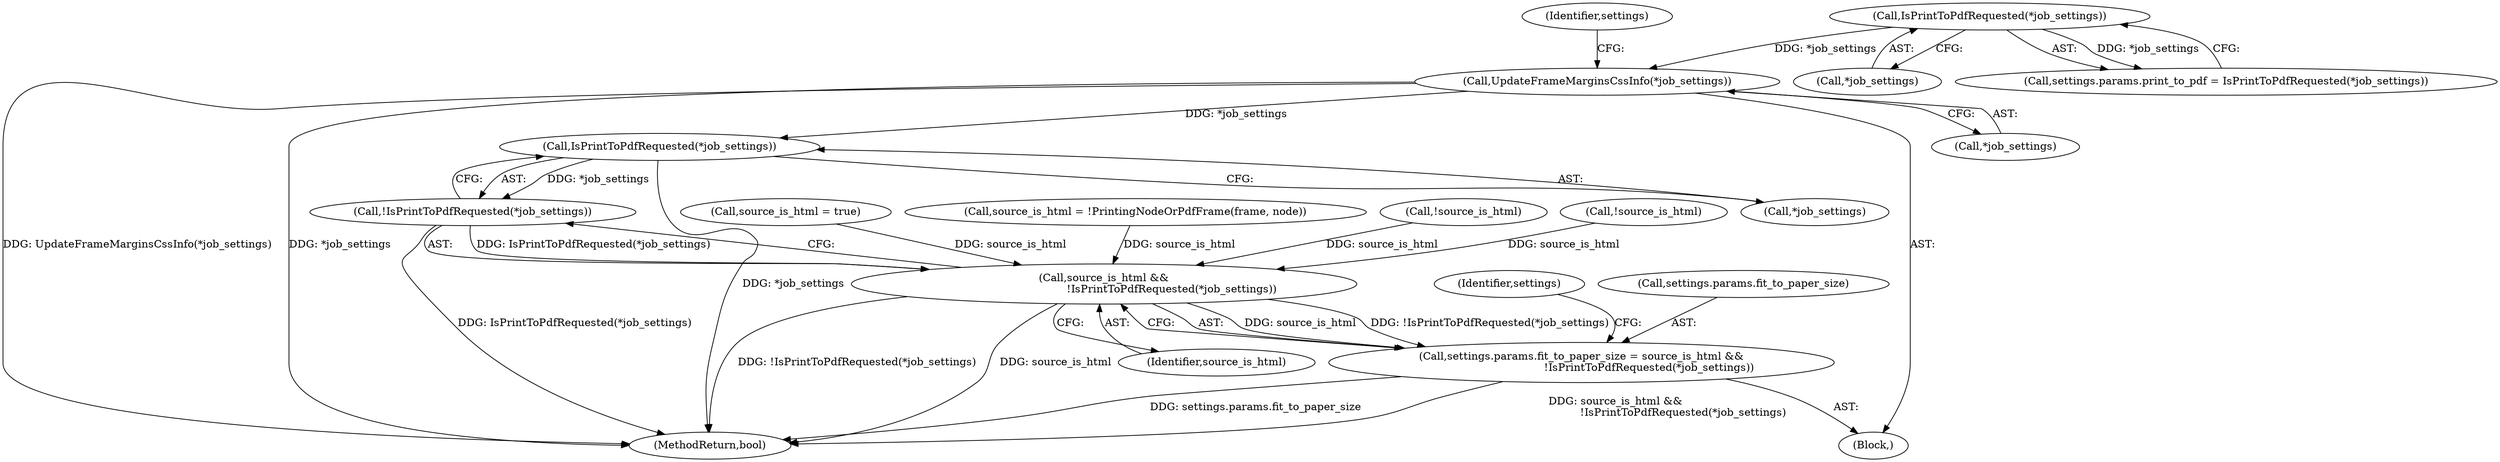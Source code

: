 digraph "0_Chrome_7a3439b3d169047c1c07f28a6f9cda341328980b_5@pointer" {
"1000313" [label="(Call,IsPrintToPdfRequested(*job_settings))"];
"1000301" [label="(Call,UpdateFrameMarginsCssInfo(*job_settings))"];
"1000298" [label="(Call,IsPrintToPdfRequested(*job_settings))"];
"1000312" [label="(Call,!IsPrintToPdfRequested(*job_settings))"];
"1000310" [label="(Call,source_is_html &&\n                                        !IsPrintToPdfRequested(*job_settings))"];
"1000304" [label="(Call,settings.params.fit_to_paper_size = source_is_html &&\n                                        !IsPrintToPdfRequested(*job_settings))"];
"1000304" [label="(Call,settings.params.fit_to_paper_size = source_is_html &&\n                                        !IsPrintToPdfRequested(*job_settings))"];
"1000312" [label="(Call,!IsPrintToPdfRequested(*job_settings))"];
"1000299" [label="(Call,*job_settings)"];
"1000124" [label="(Call,source_is_html = true)"];
"1000355" [label="(MethodReturn,bool)"];
"1000319" [label="(Identifier,settings)"];
"1000301" [label="(Call,UpdateFrameMarginsCssInfo(*job_settings))"];
"1000305" [label="(Call,settings.params.fit_to_paper_size)"];
"1000255" [label="(Block,)"];
"1000314" [label="(Call,*job_settings)"];
"1000307" [label="(Identifier,settings)"];
"1000313" [label="(Call,IsPrintToPdfRequested(*job_settings))"];
"1000298" [label="(Call,IsPrintToPdfRequested(*job_settings))"];
"1000292" [label="(Call,settings.params.print_to_pdf = IsPrintToPdfRequested(*job_settings))"];
"1000140" [label="(Call,source_is_html = !PrintingNodeOrPdfFrame(frame, node))"];
"1000161" [label="(Call,!source_is_html)"];
"1000149" [label="(Call,!source_is_html)"];
"1000311" [label="(Identifier,source_is_html)"];
"1000302" [label="(Call,*job_settings)"];
"1000310" [label="(Call,source_is_html &&\n                                        !IsPrintToPdfRequested(*job_settings))"];
"1000313" -> "1000312"  [label="AST: "];
"1000313" -> "1000314"  [label="CFG: "];
"1000314" -> "1000313"  [label="AST: "];
"1000312" -> "1000313"  [label="CFG: "];
"1000313" -> "1000355"  [label="DDG: *job_settings"];
"1000313" -> "1000312"  [label="DDG: *job_settings"];
"1000301" -> "1000313"  [label="DDG: *job_settings"];
"1000301" -> "1000255"  [label="AST: "];
"1000301" -> "1000302"  [label="CFG: "];
"1000302" -> "1000301"  [label="AST: "];
"1000307" -> "1000301"  [label="CFG: "];
"1000301" -> "1000355"  [label="DDG: UpdateFrameMarginsCssInfo(*job_settings)"];
"1000301" -> "1000355"  [label="DDG: *job_settings"];
"1000298" -> "1000301"  [label="DDG: *job_settings"];
"1000298" -> "1000292"  [label="AST: "];
"1000298" -> "1000299"  [label="CFG: "];
"1000299" -> "1000298"  [label="AST: "];
"1000292" -> "1000298"  [label="CFG: "];
"1000298" -> "1000292"  [label="DDG: *job_settings"];
"1000312" -> "1000310"  [label="AST: "];
"1000310" -> "1000312"  [label="CFG: "];
"1000312" -> "1000355"  [label="DDG: IsPrintToPdfRequested(*job_settings)"];
"1000312" -> "1000310"  [label="DDG: IsPrintToPdfRequested(*job_settings)"];
"1000310" -> "1000304"  [label="AST: "];
"1000310" -> "1000311"  [label="CFG: "];
"1000311" -> "1000310"  [label="AST: "];
"1000304" -> "1000310"  [label="CFG: "];
"1000310" -> "1000355"  [label="DDG: !IsPrintToPdfRequested(*job_settings)"];
"1000310" -> "1000355"  [label="DDG: source_is_html"];
"1000310" -> "1000304"  [label="DDG: source_is_html"];
"1000310" -> "1000304"  [label="DDG: !IsPrintToPdfRequested(*job_settings)"];
"1000124" -> "1000310"  [label="DDG: source_is_html"];
"1000140" -> "1000310"  [label="DDG: source_is_html"];
"1000149" -> "1000310"  [label="DDG: source_is_html"];
"1000161" -> "1000310"  [label="DDG: source_is_html"];
"1000304" -> "1000255"  [label="AST: "];
"1000305" -> "1000304"  [label="AST: "];
"1000319" -> "1000304"  [label="CFG: "];
"1000304" -> "1000355"  [label="DDG: source_is_html &&\n                                        !IsPrintToPdfRequested(*job_settings)"];
"1000304" -> "1000355"  [label="DDG: settings.params.fit_to_paper_size"];
}
